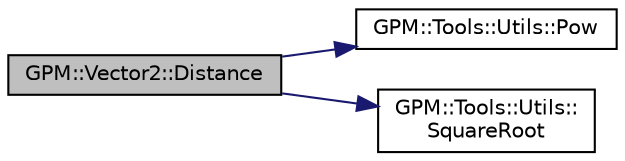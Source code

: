 digraph "GPM::Vector2::Distance"
{
 // INTERACTIVE_SVG=YES
 // LATEX_PDF_SIZE
  edge [fontname="Helvetica",fontsize="10",labelfontname="Helvetica",labelfontsize="10"];
  node [fontname="Helvetica",fontsize="10",shape=record];
  rankdir="LR";
  Node42 [label="GPM::Vector2::Distance",height=0.2,width=0.4,color="black", fillcolor="grey75", style="filled", fontcolor="black",tooltip="Calculate the distance between this vector and another one."];
  Node42 -> Node43 [color="midnightblue",fontsize="10",style="solid",fontname="Helvetica"];
  Node43 [label="GPM::Tools::Utils::Pow",height=0.2,width=0.4,color="black", fillcolor="white", style="filled",URL="$class_g_p_m_1_1_tools_1_1_utils.html#ac13711364b6ff217d1919c0100152afb",tooltip="Return the pow of a numeric value with an integer exponent."];
  Node42 -> Node44 [color="midnightblue",fontsize="10",style="solid",fontname="Helvetica"];
  Node44 [label="GPM::Tools::Utils::\lSquareRoot",height=0.2,width=0.4,color="black", fillcolor="white", style="filled",URL="$class_g_p_m_1_1_tools_1_1_utils.html#a146bc1e50694a48775a923433b3175df",tooltip="Return the square root of a numeric value."];
}
